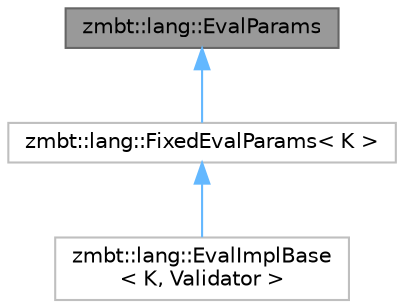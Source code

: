 digraph "zmbt::lang::EvalParams"
{
 // LATEX_PDF_SIZE
  bgcolor="transparent";
  edge [fontname=Helvetica,fontsize=10,labelfontname=Helvetica,labelfontsize=10];
  node [fontname=Helvetica,fontsize=10,shape=box,height=0.2,width=0.4];
  Node1 [id="Node000001",label="zmbt::lang::EvalParams",height=0.2,width=0.4,color="gray40", fillcolor="grey60", style="filled", fontcolor="black",tooltip=" "];
  Node1 -> Node2 [id="edge1_Node000001_Node000002",dir="back",color="steelblue1",style="solid",tooltip=" "];
  Node2 [id="Node000002",label="zmbt::lang::FixedEvalParams\< K \>",height=0.2,width=0.4,color="grey75", fillcolor="white", style="filled",URL="$structzmbt_1_1lang_1_1FixedEvalParams.html",tooltip=" "];
  Node2 -> Node3 [id="edge2_Node000002_Node000003",dir="back",color="steelblue1",style="solid",tooltip=" "];
  Node3 [id="Node000003",label="zmbt::lang::EvalImplBase\l\< K, Validator \>",height=0.2,width=0.4,color="grey75", fillcolor="white", style="filled",URL="$classzmbt_1_1lang_1_1EvalImplBase.html",tooltip=" "];
}

